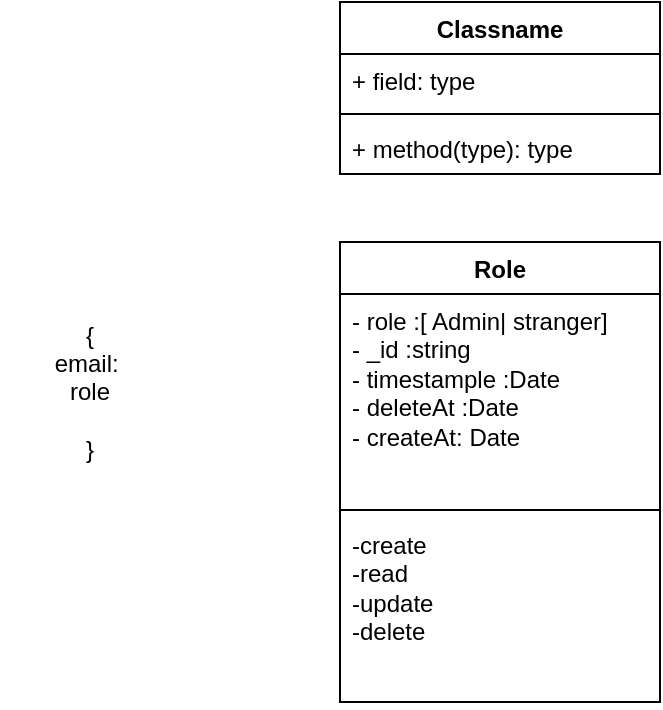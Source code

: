 <mxfile version="22.0.4" type="github">
  <diagram name="Page-1" id="sJ4n_uwTJvPXw82HgseR">
    <mxGraphModel dx="880" dy="447" grid="1" gridSize="10" guides="1" tooltips="1" connect="1" arrows="1" fold="1" page="1" pageScale="1" pageWidth="850" pageHeight="1100" math="0" shadow="0">
      <root>
        <mxCell id="0" />
        <mxCell id="1" parent="0" />
        <mxCell id="9cJ1Fi3GSH3BgxYc9yp8-1" value="Classname" style="swimlane;fontStyle=1;align=center;verticalAlign=top;childLayout=stackLayout;horizontal=1;startSize=26;horizontalStack=0;resizeParent=1;resizeParentMax=0;resizeLast=0;collapsible=1;marginBottom=0;whiteSpace=wrap;html=1;" parent="1" vertex="1">
          <mxGeometry x="570" y="80" width="160" height="86" as="geometry" />
        </mxCell>
        <mxCell id="9cJ1Fi3GSH3BgxYc9yp8-2" value="+ field: type" style="text;strokeColor=none;fillColor=none;align=left;verticalAlign=top;spacingLeft=4;spacingRight=4;overflow=hidden;rotatable=0;points=[[0,0.5],[1,0.5]];portConstraint=eastwest;whiteSpace=wrap;html=1;" parent="9cJ1Fi3GSH3BgxYc9yp8-1" vertex="1">
          <mxGeometry y="26" width="160" height="26" as="geometry" />
        </mxCell>
        <mxCell id="9cJ1Fi3GSH3BgxYc9yp8-3" value="" style="line;strokeWidth=1;fillColor=none;align=left;verticalAlign=middle;spacingTop=-1;spacingLeft=3;spacingRight=3;rotatable=0;labelPosition=right;points=[];portConstraint=eastwest;strokeColor=inherit;" parent="9cJ1Fi3GSH3BgxYc9yp8-1" vertex="1">
          <mxGeometry y="52" width="160" height="8" as="geometry" />
        </mxCell>
        <mxCell id="9cJ1Fi3GSH3BgxYc9yp8-4" value="+ method(type): type" style="text;strokeColor=none;fillColor=none;align=left;verticalAlign=top;spacingLeft=4;spacingRight=4;overflow=hidden;rotatable=0;points=[[0,0.5],[1,0.5]];portConstraint=eastwest;whiteSpace=wrap;html=1;" parent="9cJ1Fi3GSH3BgxYc9yp8-1" vertex="1">
          <mxGeometry y="60" width="160" height="26" as="geometry" />
        </mxCell>
        <mxCell id="iphrpLppzr6d_UhjtLSE-5" value="Role" style="swimlane;fontStyle=1;align=center;verticalAlign=top;childLayout=stackLayout;horizontal=1;startSize=26;horizontalStack=0;resizeParent=1;resizeParentMax=0;resizeLast=0;collapsible=1;marginBottom=0;whiteSpace=wrap;html=1;" vertex="1" parent="1">
          <mxGeometry x="570" y="200" width="160" height="230" as="geometry" />
        </mxCell>
        <mxCell id="iphrpLppzr6d_UhjtLSE-6" value="- role :[ Admin| stranger]&lt;br&gt;- _id :string&lt;br&gt;- timestample :Date&lt;br&gt;- deleteAt :Date&lt;br&gt;- createAt: Date" style="text;strokeColor=none;fillColor=none;align=left;verticalAlign=top;spacingLeft=4;spacingRight=4;overflow=hidden;rotatable=0;points=[[0,0.5],[1,0.5]];portConstraint=eastwest;whiteSpace=wrap;html=1;" vertex="1" parent="iphrpLppzr6d_UhjtLSE-5">
          <mxGeometry y="26" width="160" height="104" as="geometry" />
        </mxCell>
        <mxCell id="iphrpLppzr6d_UhjtLSE-7" value="" style="line;strokeWidth=1;fillColor=none;align=left;verticalAlign=middle;spacingTop=-1;spacingLeft=3;spacingRight=3;rotatable=0;labelPosition=right;points=[];portConstraint=eastwest;strokeColor=inherit;" vertex="1" parent="iphrpLppzr6d_UhjtLSE-5">
          <mxGeometry y="130" width="160" height="8" as="geometry" />
        </mxCell>
        <mxCell id="iphrpLppzr6d_UhjtLSE-8" value="-create&lt;br&gt;-read&lt;br&gt;-update&lt;br&gt;-delete" style="text;strokeColor=none;fillColor=none;align=left;verticalAlign=top;spacingLeft=4;spacingRight=4;overflow=hidden;rotatable=0;points=[[0,0.5],[1,0.5]];portConstraint=eastwest;whiteSpace=wrap;html=1;" vertex="1" parent="iphrpLppzr6d_UhjtLSE-5">
          <mxGeometry y="138" width="160" height="92" as="geometry" />
        </mxCell>
        <mxCell id="iphrpLppzr6d_UhjtLSE-9" value="{&lt;br&gt;email:&amp;nbsp;&lt;br&gt;role&lt;br&gt;&lt;br&gt;}" style="text;html=1;strokeColor=none;fillColor=none;align=center;verticalAlign=middle;whiteSpace=wrap;rounded=0;" vertex="1" parent="1">
          <mxGeometry x="400" y="250" width="90" height="50" as="geometry" />
        </mxCell>
      </root>
    </mxGraphModel>
  </diagram>
</mxfile>
